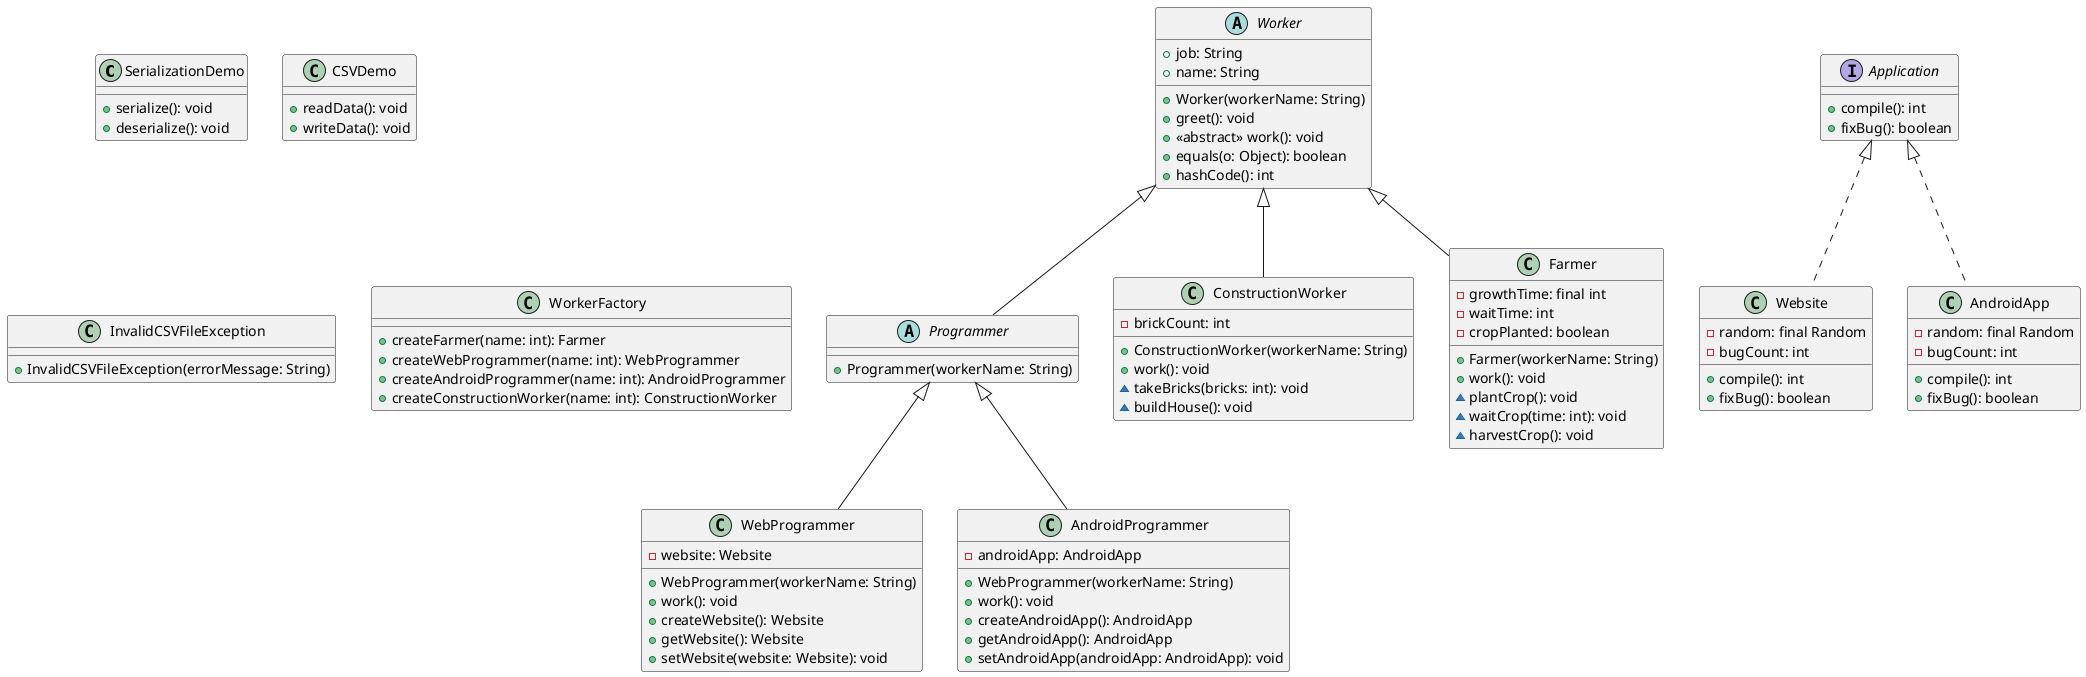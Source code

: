 @startuml

class SerializationDemo {
    +serialize(): void
    +deserialize(): void
}
class CSVDemo {
    +readData(): void
    +writeData(): void
}
class InvalidCSVFileException {
    +InvalidCSVFileException(errorMessage: String)
}
class WorkerFactory {
    +createFarmer(name: int): Farmer
    +createWebProgrammer(name: int): WebProgrammer
    +createAndroidProgrammer(name: int): AndroidProgrammer
    +createConstructionWorker(name: int): ConstructionWorker
}
abstract class Worker {
    +Worker(workerName: String)
    +job: String
    +name: String
    +greet(): void
    +<<abstract>> work(): void
    +equals(o: Object): boolean
    +hashCode(): int
}
abstract class Programmer {
    +Programmer(workerName: String)
}
class WebProgrammer {
    -website: Website
    +WebProgrammer(workerName: String)
    +work(): void
    +createWebsite(): Website
    +getWebsite(): Website
    +setWebsite(website: Website): void
}
class AndroidProgrammer {
    -androidApp: AndroidApp
    +WebProgrammer(workerName: String)
    +work(): void
    +createAndroidApp(): AndroidApp
    +getAndroidApp(): AndroidApp
    +setAndroidApp(androidApp: AndroidApp): void
}
interface Application {
    +compile(): int
    +fixBug(): boolean
}
class Website implements Application {
    -random: final Random
    -bugCount: int
    +compile(): int
    +fixBug(): boolean
}
class AndroidApp implements Application {
    -random: final Random
    -bugCount: int
    +compile(): int
    +fixBug(): boolean
}
class ConstructionWorker {
    +ConstructionWorker(workerName: String)
    +work(): void
    -brickCount: int
    ~takeBricks(bricks: int): void
    ~buildHouse(): void
}
class Farmer {
    +Farmer(workerName: String)
    +work(): void
    -growthTime: final int
    -waitTime: int
    -cropPlanted: boolean
    ~plantCrop(): void
    ~waitCrop(time: int): void
    ~harvestCrop(): void
}
Worker <|-- ConstructionWorker
Worker <|-- Farmer
Worker <|-- Programmer
Programmer <|-- WebProgrammer
Programmer <|-- AndroidProgrammer

@enduml